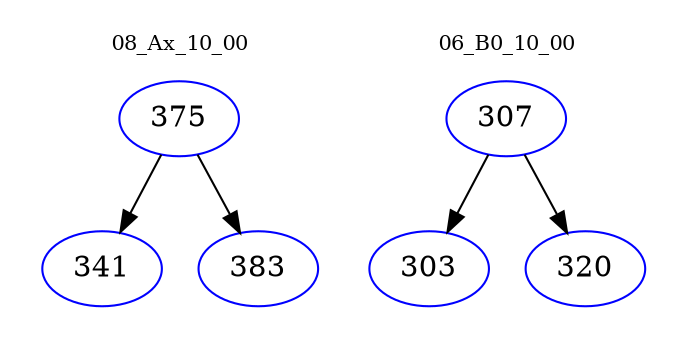 digraph{
subgraph cluster_0 {
color = white
label = "08_Ax_10_00";
fontsize=10;
T0_375 [label="375", color="blue"]
T0_375 -> T0_341 [color="black"]
T0_341 [label="341", color="blue"]
T0_375 -> T0_383 [color="black"]
T0_383 [label="383", color="blue"]
}
subgraph cluster_1 {
color = white
label = "06_B0_10_00";
fontsize=10;
T1_307 [label="307", color="blue"]
T1_307 -> T1_303 [color="black"]
T1_303 [label="303", color="blue"]
T1_307 -> T1_320 [color="black"]
T1_320 [label="320", color="blue"]
}
}
